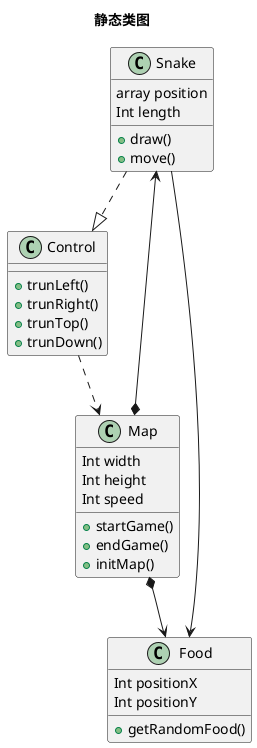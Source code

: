 @startuml

title 静态类图
skinparam defaultFontName 宋体

class Snake {
    array position
    Int length
    + draw()
    + move()
}

class Control {
    + trunLeft()
    + trunRight()
    + trunTop()
    + trunDown()
}

class Map {
    Int width
    Int height
    Int speed
    + startGame()
    + endGame()
    + initMap()
}

class Food {
    Int positionX
    Int positionY
    + getRandomFood()
}

Snake --> Food
Map *--> Snake
Map *--> Food
Control ..> Map
Snake ..|> Control


@enduml